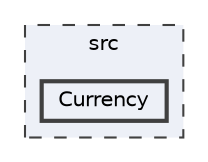 digraph "src/Currency"
{
 // LATEX_PDF_SIZE
  bgcolor="transparent";
  edge [fontname=Helvetica,fontsize=10,labelfontname=Helvetica,labelfontsize=10];
  node [fontname=Helvetica,fontsize=10,shape=box,height=0.2,width=0.4];
  compound=true
  subgraph clusterdir_68267d1309a1af8e8297ef4c3efbcdba {
    graph [ bgcolor="#edf0f7", pencolor="grey25", label="src", fontname=Helvetica,fontsize=10 style="filled,dashed", URL="dir_68267d1309a1af8e8297ef4c3efbcdba.html",tooltip=""]
  dir_f7a599ed05152b708ecfb15a6d85b9ad [label="Currency", fillcolor="#edf0f7", color="grey25", style="filled,bold", URL="dir_f7a599ed05152b708ecfb15a6d85b9ad.html",tooltip=""];
  }
}

